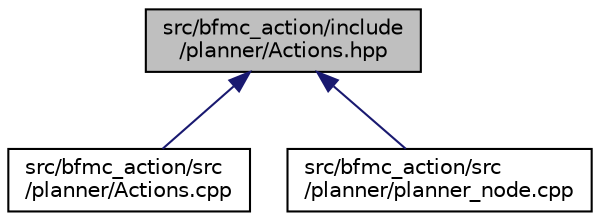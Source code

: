 digraph "src/bfmc_action/include/planner/Actions.hpp"
{
 // LATEX_PDF_SIZE
  edge [fontname="Helvetica",fontsize="10",labelfontname="Helvetica",labelfontsize="10"];
  node [fontname="Helvetica",fontsize="10",shape=record];
  Node1 [label="src/bfmc_action/include\l/planner/Actions.hpp",height=0.2,width=0.4,color="black", fillcolor="grey75", style="filled", fontcolor="black",tooltip="The header file for actions used in the BFMC 2023."];
  Node1 -> Node2 [dir="back",color="midnightblue",fontsize="10",style="solid",fontname="Helvetica"];
  Node2 [label="src/bfmc_action/src\l/planner/Actions.cpp",height=0.2,width=0.4,color="black", fillcolor="white", style="filled",URL="$_actions_8cpp.html",tooltip="The file implements actions used in the BFMC 2023."];
  Node1 -> Node3 [dir="back",color="midnightblue",fontsize="10",style="solid",fontname="Helvetica"];
  Node3 [label="src/bfmc_action/src\l/planner/planner_node.cpp",height=0.2,width=0.4,color="black", fillcolor="white", style="filled",URL="$planner__node_8cpp.html",tooltip="This file manages the Environment, Action and Command classes and is responsible for the behavior pla..."];
}
